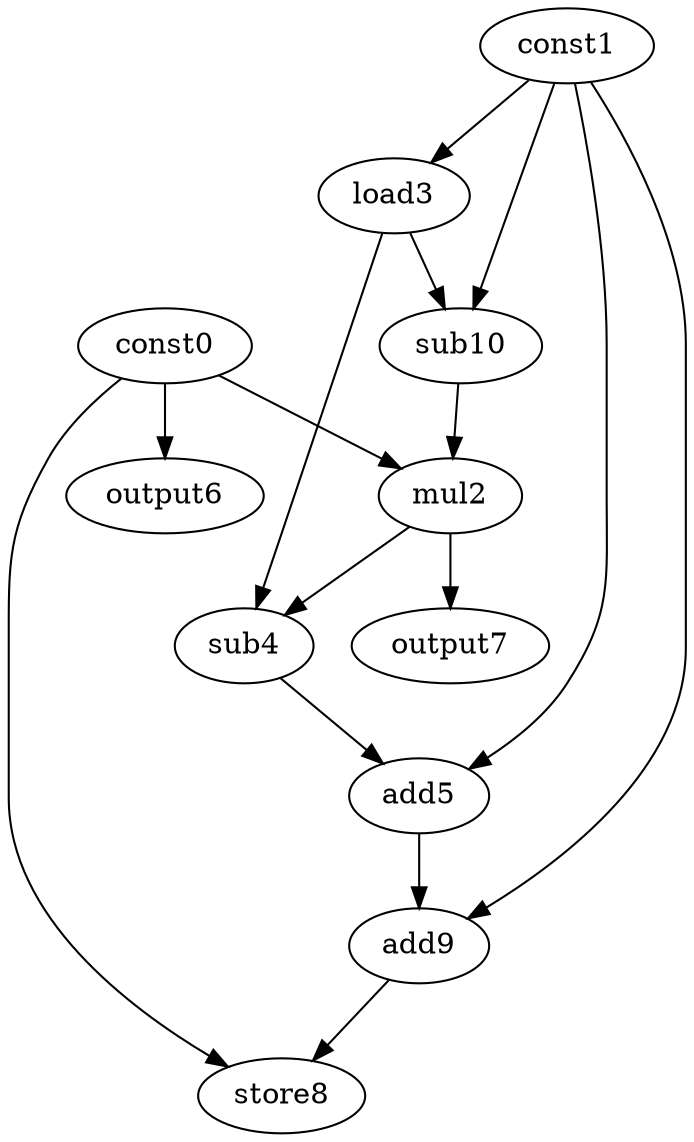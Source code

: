 digraph G { 
const0[opcode=const]; 
const1[opcode=const]; 
mul2[opcode=mul]; 
load3[opcode=load]; 
sub4[opcode=sub]; 
add5[opcode=add]; 
output6[opcode=output]; 
output7[opcode=output]; 
store8[opcode=store]; 
add9[opcode=add]; 
sub10[opcode=sub]; 
const1->load3[operand=0];
const0->output6[operand=0];
const1->sub10[operand=0];
load3->sub10[operand=1];
const0->mul2[operand=0];
sub10->mul2[operand=1];
mul2->sub4[operand=0];
load3->sub4[operand=1];
mul2->output7[operand=0];
const1->add5[operand=0];
sub4->add5[operand=1];
const1->add9[operand=0];
add5->add9[operand=1];
const0->store8[operand=0];
add9->store8[operand=1];
}

